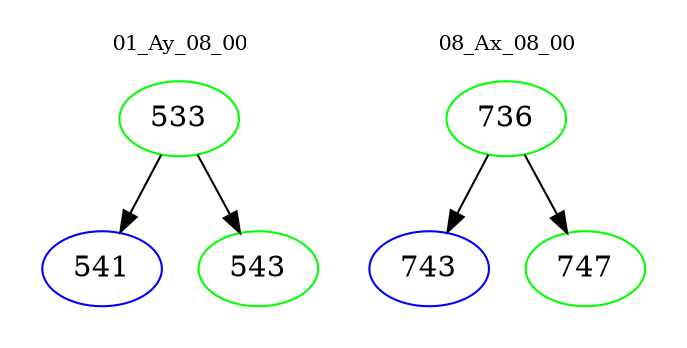 digraph{
subgraph cluster_0 {
color = white
label = "01_Ay_08_00";
fontsize=10;
T0_533 [label="533", color="green"]
T0_533 -> T0_541 [color="black"]
T0_541 [label="541", color="blue"]
T0_533 -> T0_543 [color="black"]
T0_543 [label="543", color="green"]
}
subgraph cluster_1 {
color = white
label = "08_Ax_08_00";
fontsize=10;
T1_736 [label="736", color="green"]
T1_736 -> T1_743 [color="black"]
T1_743 [label="743", color="blue"]
T1_736 -> T1_747 [color="black"]
T1_747 [label="747", color="green"]
}
}
